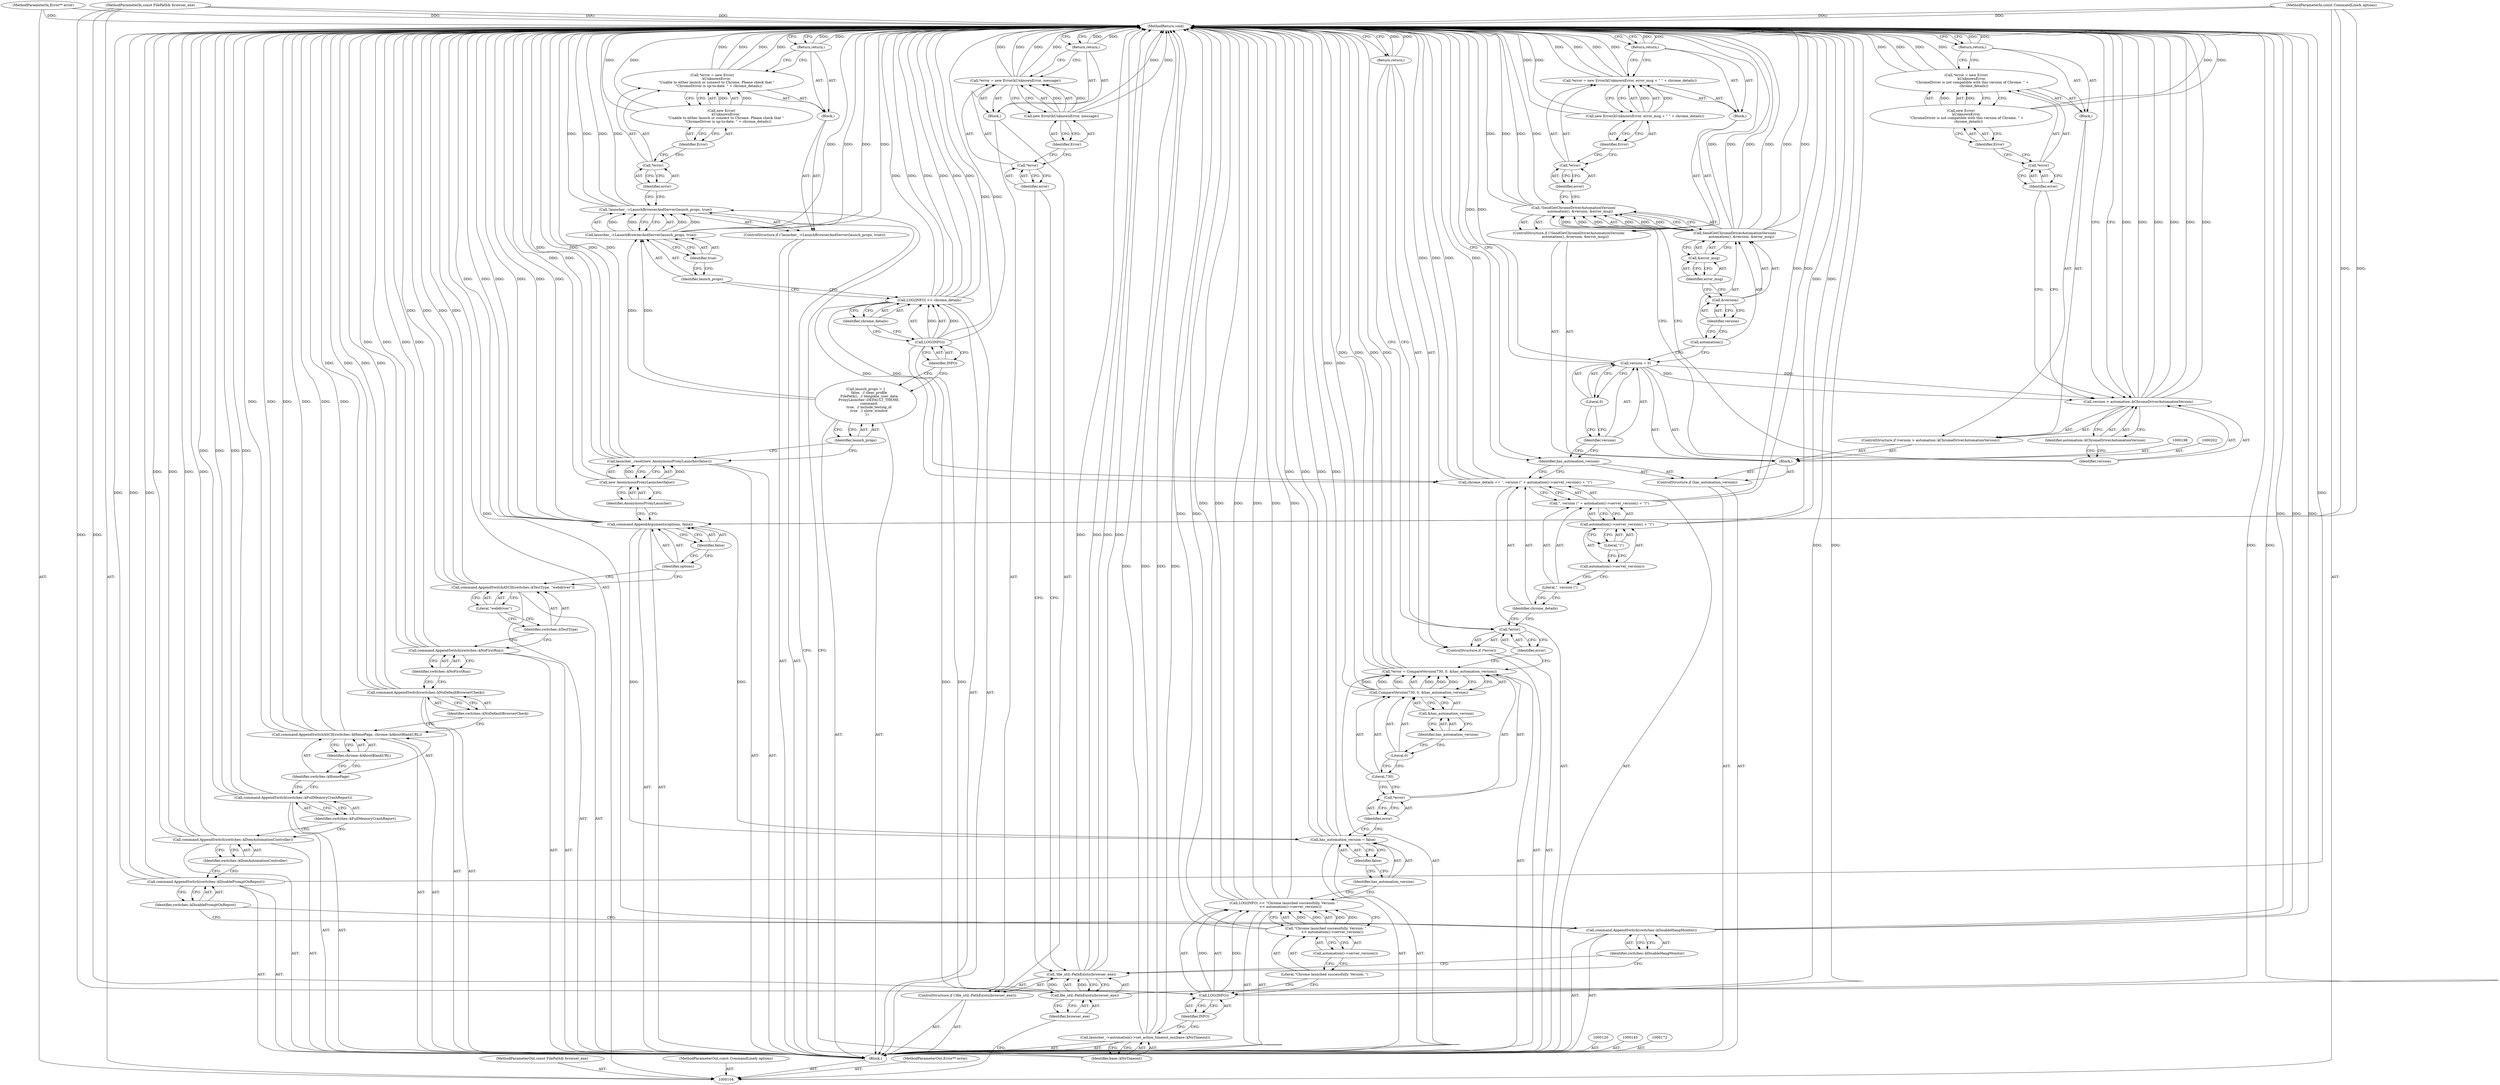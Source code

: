 digraph "0_Chrome_4ab22cfc619ee8ff17a8c50e289ec3b30731ceba_0" {
"1000229" [label="(MethodReturn,void)"];
"1000105" [label="(MethodParameterIn,const FilePath& browser_exe)"];
"1000336" [label="(MethodParameterOut,const FilePath& browser_exe)"];
"1000121" [label="(Call,command.AppendSwitch(switches::kDisableHangMonitor))"];
"1000122" [label="(Identifier,switches::kDisableHangMonitor)"];
"1000123" [label="(Call,command.AppendSwitch(switches::kDisablePromptOnRepost))"];
"1000124" [label="(Identifier,switches::kDisablePromptOnRepost)"];
"1000125" [label="(Call,command.AppendSwitch(switches::kDomAutomationController))"];
"1000126" [label="(Identifier,switches::kDomAutomationController)"];
"1000127" [label="(Call,command.AppendSwitch(switches::kFullMemoryCrashReport))"];
"1000128" [label="(Identifier,switches::kFullMemoryCrashReport)"];
"1000129" [label="(Call,command.AppendSwitchASCII(switches::kHomePage, chrome::kAboutBlankURL))"];
"1000130" [label="(Identifier,switches::kHomePage)"];
"1000131" [label="(Identifier,chrome::kAboutBlankURL)"];
"1000132" [label="(Call,command.AppendSwitch(switches::kNoDefaultBrowserCheck))"];
"1000133" [label="(Identifier,switches::kNoDefaultBrowserCheck)"];
"1000134" [label="(Call,command.AppendSwitch(switches::kNoFirstRun))"];
"1000135" [label="(Identifier,switches::kNoFirstRun)"];
"1000106" [label="(MethodParameterIn,const CommandLine& options)"];
"1000337" [label="(MethodParameterOut,const CommandLine& options)"];
"1000136" [label="(Call,command.AppendSwitchASCII(switches::kTestType, \"webdriver\"))"];
"1000137" [label="(Identifier,switches::kTestType)"];
"1000138" [label="(Literal,\"webdriver\")"];
"1000139" [label="(Call,command.AppendArguments(options, false))"];
"1000140" [label="(Identifier,options)"];
"1000141" [label="(Identifier,false)"];
"1000143" [label="(Call,new AnonymousProxyLauncher(false))"];
"1000142" [label="(Call,launcher_.reset(new AnonymousProxyLauncher(false)))"];
"1000144" [label="(Identifier,AnonymousProxyLauncher)"];
"1000146" [label="(Call,launch_props = {\n      false,  // clear_profile\n      FilePath(),  // template_user_data\n      ProxyLauncher::DEFAULT_THEME,\n      command,\n      true,  // include_testing_id\n      true   // show_window\n  })"];
"1000147" [label="(Identifier,launch_props)"];
"1000107" [label="(MethodParameterIn,Error** error)"];
"1000338" [label="(MethodParameterOut,Error** error)"];
"1000108" [label="(Block,)"];
"1000151" [label="(Identifier,chrome_details)"];
"1000148" [label="(Call,LOG(INFO) << chrome_details)"];
"1000149" [label="(Call,LOG(INFO))"];
"1000150" [label="(Identifier,INFO)"];
"1000152" [label="(ControlStructure,if (!launcher_->LaunchBrowserAndServer(launch_props, true)))"];
"1000155" [label="(Identifier,launch_props)"];
"1000156" [label="(Identifier,true)"];
"1000157" [label="(Block,)"];
"1000153" [label="(Call,!launcher_->LaunchBrowserAndServer(launch_props, true))"];
"1000154" [label="(Call,launcher_->LaunchBrowserAndServer(launch_props, true))"];
"1000109" [label="(ControlStructure,if (!file_util::PathExists(browser_exe)))"];
"1000112" [label="(Identifier,browser_exe)"];
"1000113" [label="(Block,)"];
"1000110" [label="(Call,!file_util::PathExists(browser_exe))"];
"1000111" [label="(Call,file_util::PathExists(browser_exe))"];
"1000161" [label="(Call,new Error(\n        kUnknownError,\n        \"Unable to either launch or connect to Chrome. Please check that \"\n            \"ChromeDriver is up-to-date. \" + chrome_details))"];
"1000162" [label="(Identifier,Error)"];
"1000158" [label="(Call,*error = new Error(\n        kUnknownError,\n        \"Unable to either launch or connect to Chrome. Please check that \"\n            \"ChromeDriver is up-to-date. \" + chrome_details))"];
"1000159" [label="(Call,*error)"];
"1000160" [label="(Identifier,error)"];
"1000163" [label="(Return,return;)"];
"1000164" [label="(Call,launcher_->automation()->set_action_timeout_ms(base::kNoTimeout))"];
"1000165" [label="(Identifier,base::kNoTimeout)"];
"1000169" [label="(Call,\"Chrome launched successfully. Version: \"\n            << automation()->server_version())"];
"1000170" [label="(Literal,\"Chrome launched successfully. Version: \")"];
"1000166" [label="(Call,LOG(INFO) << \"Chrome launched successfully. Version: \"\n            << automation()->server_version())"];
"1000167" [label="(Call,LOG(INFO))"];
"1000168" [label="(Identifier,INFO)"];
"1000171" [label="(Call,automation()->server_version())"];
"1000175" [label="(Identifier,false)"];
"1000173" [label="(Call,has_automation_version = false)"];
"1000174" [label="(Identifier,has_automation_version)"];
"1000179" [label="(Call,CompareVersion(730, 0, &has_automation_version))"];
"1000180" [label="(Literal,730)"];
"1000176" [label="(Call,*error = CompareVersion(730, 0, &has_automation_version))"];
"1000177" [label="(Call,*error)"];
"1000181" [label="(Literal,0)"];
"1000182" [label="(Call,&has_automation_version)"];
"1000183" [label="(Identifier,has_automation_version)"];
"1000178" [label="(Identifier,error)"];
"1000184" [label="(ControlStructure,if (*error))"];
"1000185" [label="(Call,*error)"];
"1000186" [label="(Identifier,error)"];
"1000187" [label="(Return,return;)"];
"1000188" [label="(Call,chrome_details += \", version (\" + automation()->server_version() + \")\")"];
"1000189" [label="(Identifier,chrome_details)"];
"1000190" [label="(Call,\", version (\" + automation()->server_version() + \")\")"];
"1000191" [label="(Literal,\", version (\")"];
"1000192" [label="(Call,automation()->server_version() + \")\")"];
"1000193" [label="(Call,automation()->server_version())"];
"1000194" [label="(Literal,\")\")"];
"1000195" [label="(ControlStructure,if (has_automation_version))"];
"1000196" [label="(Identifier,has_automation_version)"];
"1000201" [label="(Literal,0)"];
"1000199" [label="(Call,version = 0)"];
"1000200" [label="(Identifier,version)"];
"1000197" [label="(Block,)"];
"1000203" [label="(ControlStructure,if (!SendGetChromeDriverAutomationVersion(\n            automation(), &version, &error_msg)))"];
"1000204" [label="(Call,!SendGetChromeDriverAutomationVersion(\n            automation(), &version, &error_msg))"];
"1000205" [label="(Call,SendGetChromeDriverAutomationVersion(\n            automation(), &version, &error_msg))"];
"1000206" [label="(Call,automation())"];
"1000207" [label="(Call,&version)"];
"1000208" [label="(Identifier,version)"];
"1000209" [label="(Call,&error_msg)"];
"1000210" [label="(Identifier,error_msg)"];
"1000211" [label="(Block,)"];
"1000215" [label="(Call,new Error(kUnknownError, error_msg + \" \" + chrome_details))"];
"1000216" [label="(Identifier,Error)"];
"1000212" [label="(Call,*error = new Error(kUnknownError, error_msg + \" \" + chrome_details))"];
"1000213" [label="(Call,*error)"];
"1000214" [label="(Identifier,error)"];
"1000217" [label="(Return,return;)"];
"1000221" [label="(Identifier,automation::kChromeDriverAutomationVersion)"];
"1000218" [label="(ControlStructure,if (version > automation::kChromeDriverAutomationVersion))"];
"1000222" [label="(Block,)"];
"1000219" [label="(Call,version > automation::kChromeDriverAutomationVersion)"];
"1000220" [label="(Identifier,version)"];
"1000226" [label="(Call,new Error(\n          kUnknownError,\n          \"ChromeDriver is not compatible with this version of Chrome. \" +\n              chrome_details))"];
"1000227" [label="(Identifier,Error)"];
"1000223" [label="(Call,*error = new Error(\n          kUnknownError,\n          \"ChromeDriver is not compatible with this version of Chrome. \" +\n              chrome_details))"];
"1000224" [label="(Call,*error)"];
"1000225" [label="(Identifier,error)"];
"1000228" [label="(Return,return;)"];
"1000117" [label="(Call,new Error(kUnknownError, message))"];
"1000118" [label="(Identifier,Error)"];
"1000114" [label="(Call,*error = new Error(kUnknownError, message))"];
"1000115" [label="(Call,*error)"];
"1000116" [label="(Identifier,error)"];
"1000119" [label="(Return,return;)"];
"1000229" -> "1000104"  [label="AST: "];
"1000229" -> "1000119"  [label="CFG: "];
"1000229" -> "1000163"  [label="CFG: "];
"1000229" -> "1000187"  [label="CFG: "];
"1000229" -> "1000217"  [label="CFG: "];
"1000229" -> "1000228"  [label="CFG: "];
"1000229" -> "1000219"  [label="CFG: "];
"1000229" -> "1000196"  [label="CFG: "];
"1000187" -> "1000229"  [label="DDG: "];
"1000142" -> "1000229"  [label="DDG: "];
"1000142" -> "1000229"  [label="DDG: "];
"1000176" -> "1000229"  [label="DDG: "];
"1000176" -> "1000229"  [label="DDG: "];
"1000117" -> "1000229"  [label="DDG: "];
"1000204" -> "1000229"  [label="DDG: "];
"1000204" -> "1000229"  [label="DDG: "];
"1000179" -> "1000229"  [label="DDG: "];
"1000158" -> "1000229"  [label="DDG: "];
"1000158" -> "1000229"  [label="DDG: "];
"1000114" -> "1000229"  [label="DDG: "];
"1000114" -> "1000229"  [label="DDG: "];
"1000167" -> "1000229"  [label="DDG: "];
"1000129" -> "1000229"  [label="DDG: "];
"1000129" -> "1000229"  [label="DDG: "];
"1000129" -> "1000229"  [label="DDG: "];
"1000164" -> "1000229"  [label="DDG: "];
"1000164" -> "1000229"  [label="DDG: "];
"1000125" -> "1000229"  [label="DDG: "];
"1000125" -> "1000229"  [label="DDG: "];
"1000219" -> "1000229"  [label="DDG: "];
"1000219" -> "1000229"  [label="DDG: "];
"1000219" -> "1000229"  [label="DDG: "];
"1000226" -> "1000229"  [label="DDG: "];
"1000205" -> "1000229"  [label="DDG: "];
"1000205" -> "1000229"  [label="DDG: "];
"1000205" -> "1000229"  [label="DDG: "];
"1000107" -> "1000229"  [label="DDG: "];
"1000148" -> "1000229"  [label="DDG: "];
"1000148" -> "1000229"  [label="DDG: "];
"1000148" -> "1000229"  [label="DDG: "];
"1000166" -> "1000229"  [label="DDG: "];
"1000166" -> "1000229"  [label="DDG: "];
"1000166" -> "1000229"  [label="DDG: "];
"1000188" -> "1000229"  [label="DDG: "];
"1000188" -> "1000229"  [label="DDG: "];
"1000199" -> "1000229"  [label="DDG: "];
"1000215" -> "1000229"  [label="DDG: "];
"1000105" -> "1000229"  [label="DDG: "];
"1000223" -> "1000229"  [label="DDG: "];
"1000223" -> "1000229"  [label="DDG: "];
"1000123" -> "1000229"  [label="DDG: "];
"1000123" -> "1000229"  [label="DDG: "];
"1000132" -> "1000229"  [label="DDG: "];
"1000132" -> "1000229"  [label="DDG: "];
"1000139" -> "1000229"  [label="DDG: "];
"1000139" -> "1000229"  [label="DDG: "];
"1000139" -> "1000229"  [label="DDG: "];
"1000154" -> "1000229"  [label="DDG: "];
"1000154" -> "1000229"  [label="DDG: "];
"1000143" -> "1000229"  [label="DDG: "];
"1000134" -> "1000229"  [label="DDG: "];
"1000134" -> "1000229"  [label="DDG: "];
"1000121" -> "1000229"  [label="DDG: "];
"1000121" -> "1000229"  [label="DDG: "];
"1000127" -> "1000229"  [label="DDG: "];
"1000127" -> "1000229"  [label="DDG: "];
"1000153" -> "1000229"  [label="DDG: "];
"1000153" -> "1000229"  [label="DDG: "];
"1000111" -> "1000229"  [label="DDG: "];
"1000212" -> "1000229"  [label="DDG: "];
"1000212" -> "1000229"  [label="DDG: "];
"1000192" -> "1000229"  [label="DDG: "];
"1000110" -> "1000229"  [label="DDG: "];
"1000110" -> "1000229"  [label="DDG: "];
"1000136" -> "1000229"  [label="DDG: "];
"1000136" -> "1000229"  [label="DDG: "];
"1000169" -> "1000229"  [label="DDG: "];
"1000149" -> "1000229"  [label="DDG: "];
"1000161" -> "1000229"  [label="DDG: "];
"1000190" -> "1000229"  [label="DDG: "];
"1000173" -> "1000229"  [label="DDG: "];
"1000173" -> "1000229"  [label="DDG: "];
"1000106" -> "1000229"  [label="DDG: "];
"1000228" -> "1000229"  [label="DDG: "];
"1000119" -> "1000229"  [label="DDG: "];
"1000217" -> "1000229"  [label="DDG: "];
"1000163" -> "1000229"  [label="DDG: "];
"1000105" -> "1000104"  [label="AST: "];
"1000105" -> "1000229"  [label="DDG: "];
"1000105" -> "1000111"  [label="DDG: "];
"1000336" -> "1000104"  [label="AST: "];
"1000121" -> "1000108"  [label="AST: "];
"1000121" -> "1000122"  [label="CFG: "];
"1000122" -> "1000121"  [label="AST: "];
"1000124" -> "1000121"  [label="CFG: "];
"1000121" -> "1000229"  [label="DDG: "];
"1000121" -> "1000229"  [label="DDG: "];
"1000122" -> "1000121"  [label="AST: "];
"1000122" -> "1000110"  [label="CFG: "];
"1000121" -> "1000122"  [label="CFG: "];
"1000123" -> "1000108"  [label="AST: "];
"1000123" -> "1000124"  [label="CFG: "];
"1000124" -> "1000123"  [label="AST: "];
"1000126" -> "1000123"  [label="CFG: "];
"1000123" -> "1000229"  [label="DDG: "];
"1000123" -> "1000229"  [label="DDG: "];
"1000124" -> "1000123"  [label="AST: "];
"1000124" -> "1000121"  [label="CFG: "];
"1000123" -> "1000124"  [label="CFG: "];
"1000125" -> "1000108"  [label="AST: "];
"1000125" -> "1000126"  [label="CFG: "];
"1000126" -> "1000125"  [label="AST: "];
"1000128" -> "1000125"  [label="CFG: "];
"1000125" -> "1000229"  [label="DDG: "];
"1000125" -> "1000229"  [label="DDG: "];
"1000126" -> "1000125"  [label="AST: "];
"1000126" -> "1000123"  [label="CFG: "];
"1000125" -> "1000126"  [label="CFG: "];
"1000127" -> "1000108"  [label="AST: "];
"1000127" -> "1000128"  [label="CFG: "];
"1000128" -> "1000127"  [label="AST: "];
"1000130" -> "1000127"  [label="CFG: "];
"1000127" -> "1000229"  [label="DDG: "];
"1000127" -> "1000229"  [label="DDG: "];
"1000128" -> "1000127"  [label="AST: "];
"1000128" -> "1000125"  [label="CFG: "];
"1000127" -> "1000128"  [label="CFG: "];
"1000129" -> "1000108"  [label="AST: "];
"1000129" -> "1000131"  [label="CFG: "];
"1000130" -> "1000129"  [label="AST: "];
"1000131" -> "1000129"  [label="AST: "];
"1000133" -> "1000129"  [label="CFG: "];
"1000129" -> "1000229"  [label="DDG: "];
"1000129" -> "1000229"  [label="DDG: "];
"1000129" -> "1000229"  [label="DDG: "];
"1000130" -> "1000129"  [label="AST: "];
"1000130" -> "1000127"  [label="CFG: "];
"1000131" -> "1000130"  [label="CFG: "];
"1000131" -> "1000129"  [label="AST: "];
"1000131" -> "1000130"  [label="CFG: "];
"1000129" -> "1000131"  [label="CFG: "];
"1000132" -> "1000108"  [label="AST: "];
"1000132" -> "1000133"  [label="CFG: "];
"1000133" -> "1000132"  [label="AST: "];
"1000135" -> "1000132"  [label="CFG: "];
"1000132" -> "1000229"  [label="DDG: "];
"1000132" -> "1000229"  [label="DDG: "];
"1000133" -> "1000132"  [label="AST: "];
"1000133" -> "1000129"  [label="CFG: "];
"1000132" -> "1000133"  [label="CFG: "];
"1000134" -> "1000108"  [label="AST: "];
"1000134" -> "1000135"  [label="CFG: "];
"1000135" -> "1000134"  [label="AST: "];
"1000137" -> "1000134"  [label="CFG: "];
"1000134" -> "1000229"  [label="DDG: "];
"1000134" -> "1000229"  [label="DDG: "];
"1000135" -> "1000134"  [label="AST: "];
"1000135" -> "1000132"  [label="CFG: "];
"1000134" -> "1000135"  [label="CFG: "];
"1000106" -> "1000104"  [label="AST: "];
"1000106" -> "1000229"  [label="DDG: "];
"1000106" -> "1000139"  [label="DDG: "];
"1000337" -> "1000104"  [label="AST: "];
"1000136" -> "1000108"  [label="AST: "];
"1000136" -> "1000138"  [label="CFG: "];
"1000137" -> "1000136"  [label="AST: "];
"1000138" -> "1000136"  [label="AST: "];
"1000140" -> "1000136"  [label="CFG: "];
"1000136" -> "1000229"  [label="DDG: "];
"1000136" -> "1000229"  [label="DDG: "];
"1000137" -> "1000136"  [label="AST: "];
"1000137" -> "1000134"  [label="CFG: "];
"1000138" -> "1000137"  [label="CFG: "];
"1000138" -> "1000136"  [label="AST: "];
"1000138" -> "1000137"  [label="CFG: "];
"1000136" -> "1000138"  [label="CFG: "];
"1000139" -> "1000108"  [label="AST: "];
"1000139" -> "1000141"  [label="CFG: "];
"1000140" -> "1000139"  [label="AST: "];
"1000141" -> "1000139"  [label="AST: "];
"1000144" -> "1000139"  [label="CFG: "];
"1000139" -> "1000229"  [label="DDG: "];
"1000139" -> "1000229"  [label="DDG: "];
"1000139" -> "1000229"  [label="DDG: "];
"1000106" -> "1000139"  [label="DDG: "];
"1000139" -> "1000173"  [label="DDG: "];
"1000140" -> "1000139"  [label="AST: "];
"1000140" -> "1000136"  [label="CFG: "];
"1000141" -> "1000140"  [label="CFG: "];
"1000141" -> "1000139"  [label="AST: "];
"1000141" -> "1000140"  [label="CFG: "];
"1000139" -> "1000141"  [label="CFG: "];
"1000143" -> "1000142"  [label="AST: "];
"1000143" -> "1000144"  [label="CFG: "];
"1000144" -> "1000143"  [label="AST: "];
"1000142" -> "1000143"  [label="CFG: "];
"1000143" -> "1000229"  [label="DDG: "];
"1000143" -> "1000142"  [label="DDG: "];
"1000142" -> "1000108"  [label="AST: "];
"1000142" -> "1000143"  [label="CFG: "];
"1000143" -> "1000142"  [label="AST: "];
"1000147" -> "1000142"  [label="CFG: "];
"1000142" -> "1000229"  [label="DDG: "];
"1000142" -> "1000229"  [label="DDG: "];
"1000143" -> "1000142"  [label="DDG: "];
"1000144" -> "1000143"  [label="AST: "];
"1000144" -> "1000139"  [label="CFG: "];
"1000143" -> "1000144"  [label="CFG: "];
"1000146" -> "1000108"  [label="AST: "];
"1000146" -> "1000147"  [label="CFG: "];
"1000147" -> "1000146"  [label="AST: "];
"1000150" -> "1000146"  [label="CFG: "];
"1000146" -> "1000154"  [label="DDG: "];
"1000147" -> "1000146"  [label="AST: "];
"1000147" -> "1000142"  [label="CFG: "];
"1000146" -> "1000147"  [label="CFG: "];
"1000107" -> "1000104"  [label="AST: "];
"1000107" -> "1000229"  [label="DDG: "];
"1000338" -> "1000104"  [label="AST: "];
"1000108" -> "1000104"  [label="AST: "];
"1000109" -> "1000108"  [label="AST: "];
"1000120" -> "1000108"  [label="AST: "];
"1000121" -> "1000108"  [label="AST: "];
"1000123" -> "1000108"  [label="AST: "];
"1000125" -> "1000108"  [label="AST: "];
"1000127" -> "1000108"  [label="AST: "];
"1000129" -> "1000108"  [label="AST: "];
"1000132" -> "1000108"  [label="AST: "];
"1000134" -> "1000108"  [label="AST: "];
"1000136" -> "1000108"  [label="AST: "];
"1000139" -> "1000108"  [label="AST: "];
"1000142" -> "1000108"  [label="AST: "];
"1000145" -> "1000108"  [label="AST: "];
"1000146" -> "1000108"  [label="AST: "];
"1000148" -> "1000108"  [label="AST: "];
"1000152" -> "1000108"  [label="AST: "];
"1000164" -> "1000108"  [label="AST: "];
"1000166" -> "1000108"  [label="AST: "];
"1000172" -> "1000108"  [label="AST: "];
"1000173" -> "1000108"  [label="AST: "];
"1000176" -> "1000108"  [label="AST: "];
"1000184" -> "1000108"  [label="AST: "];
"1000188" -> "1000108"  [label="AST: "];
"1000195" -> "1000108"  [label="AST: "];
"1000151" -> "1000148"  [label="AST: "];
"1000151" -> "1000149"  [label="CFG: "];
"1000148" -> "1000151"  [label="CFG: "];
"1000148" -> "1000108"  [label="AST: "];
"1000148" -> "1000151"  [label="CFG: "];
"1000149" -> "1000148"  [label="AST: "];
"1000151" -> "1000148"  [label="AST: "];
"1000155" -> "1000148"  [label="CFG: "];
"1000148" -> "1000229"  [label="DDG: "];
"1000148" -> "1000229"  [label="DDG: "];
"1000148" -> "1000229"  [label="DDG: "];
"1000149" -> "1000148"  [label="DDG: "];
"1000148" -> "1000188"  [label="DDG: "];
"1000149" -> "1000148"  [label="AST: "];
"1000149" -> "1000150"  [label="CFG: "];
"1000150" -> "1000149"  [label="AST: "];
"1000151" -> "1000149"  [label="CFG: "];
"1000149" -> "1000229"  [label="DDG: "];
"1000149" -> "1000148"  [label="DDG: "];
"1000149" -> "1000167"  [label="DDG: "];
"1000150" -> "1000149"  [label="AST: "];
"1000150" -> "1000146"  [label="CFG: "];
"1000149" -> "1000150"  [label="CFG: "];
"1000152" -> "1000108"  [label="AST: "];
"1000153" -> "1000152"  [label="AST: "];
"1000157" -> "1000152"  [label="AST: "];
"1000155" -> "1000154"  [label="AST: "];
"1000155" -> "1000148"  [label="CFG: "];
"1000156" -> "1000155"  [label="CFG: "];
"1000156" -> "1000154"  [label="AST: "];
"1000156" -> "1000155"  [label="CFG: "];
"1000154" -> "1000156"  [label="CFG: "];
"1000157" -> "1000152"  [label="AST: "];
"1000158" -> "1000157"  [label="AST: "];
"1000163" -> "1000157"  [label="AST: "];
"1000153" -> "1000152"  [label="AST: "];
"1000153" -> "1000154"  [label="CFG: "];
"1000154" -> "1000153"  [label="AST: "];
"1000160" -> "1000153"  [label="CFG: "];
"1000165" -> "1000153"  [label="CFG: "];
"1000153" -> "1000229"  [label="DDG: "];
"1000153" -> "1000229"  [label="DDG: "];
"1000154" -> "1000153"  [label="DDG: "];
"1000154" -> "1000153"  [label="DDG: "];
"1000154" -> "1000153"  [label="AST: "];
"1000154" -> "1000156"  [label="CFG: "];
"1000155" -> "1000154"  [label="AST: "];
"1000156" -> "1000154"  [label="AST: "];
"1000153" -> "1000154"  [label="CFG: "];
"1000154" -> "1000229"  [label="DDG: "];
"1000154" -> "1000229"  [label="DDG: "];
"1000154" -> "1000153"  [label="DDG: "];
"1000154" -> "1000153"  [label="DDG: "];
"1000146" -> "1000154"  [label="DDG: "];
"1000109" -> "1000108"  [label="AST: "];
"1000110" -> "1000109"  [label="AST: "];
"1000113" -> "1000109"  [label="AST: "];
"1000112" -> "1000111"  [label="AST: "];
"1000112" -> "1000104"  [label="CFG: "];
"1000111" -> "1000112"  [label="CFG: "];
"1000113" -> "1000109"  [label="AST: "];
"1000114" -> "1000113"  [label="AST: "];
"1000119" -> "1000113"  [label="AST: "];
"1000110" -> "1000109"  [label="AST: "];
"1000110" -> "1000111"  [label="CFG: "];
"1000111" -> "1000110"  [label="AST: "];
"1000116" -> "1000110"  [label="CFG: "];
"1000122" -> "1000110"  [label="CFG: "];
"1000110" -> "1000229"  [label="DDG: "];
"1000110" -> "1000229"  [label="DDG: "];
"1000111" -> "1000110"  [label="DDG: "];
"1000111" -> "1000110"  [label="AST: "];
"1000111" -> "1000112"  [label="CFG: "];
"1000112" -> "1000111"  [label="AST: "];
"1000110" -> "1000111"  [label="CFG: "];
"1000111" -> "1000229"  [label="DDG: "];
"1000111" -> "1000110"  [label="DDG: "];
"1000105" -> "1000111"  [label="DDG: "];
"1000161" -> "1000158"  [label="AST: "];
"1000161" -> "1000162"  [label="CFG: "];
"1000162" -> "1000161"  [label="AST: "];
"1000158" -> "1000161"  [label="CFG: "];
"1000161" -> "1000229"  [label="DDG: "];
"1000161" -> "1000158"  [label="DDG: "];
"1000162" -> "1000161"  [label="AST: "];
"1000162" -> "1000159"  [label="CFG: "];
"1000161" -> "1000162"  [label="CFG: "];
"1000158" -> "1000157"  [label="AST: "];
"1000158" -> "1000161"  [label="CFG: "];
"1000159" -> "1000158"  [label="AST: "];
"1000161" -> "1000158"  [label="AST: "];
"1000163" -> "1000158"  [label="CFG: "];
"1000158" -> "1000229"  [label="DDG: "];
"1000158" -> "1000229"  [label="DDG: "];
"1000161" -> "1000158"  [label="DDG: "];
"1000159" -> "1000158"  [label="AST: "];
"1000159" -> "1000160"  [label="CFG: "];
"1000160" -> "1000159"  [label="AST: "];
"1000162" -> "1000159"  [label="CFG: "];
"1000160" -> "1000159"  [label="AST: "];
"1000160" -> "1000153"  [label="CFG: "];
"1000159" -> "1000160"  [label="CFG: "];
"1000163" -> "1000157"  [label="AST: "];
"1000163" -> "1000158"  [label="CFG: "];
"1000229" -> "1000163"  [label="CFG: "];
"1000163" -> "1000229"  [label="DDG: "];
"1000164" -> "1000108"  [label="AST: "];
"1000164" -> "1000165"  [label="CFG: "];
"1000165" -> "1000164"  [label="AST: "];
"1000168" -> "1000164"  [label="CFG: "];
"1000164" -> "1000229"  [label="DDG: "];
"1000164" -> "1000229"  [label="DDG: "];
"1000165" -> "1000164"  [label="AST: "];
"1000165" -> "1000153"  [label="CFG: "];
"1000164" -> "1000165"  [label="CFG: "];
"1000169" -> "1000166"  [label="AST: "];
"1000169" -> "1000171"  [label="CFG: "];
"1000170" -> "1000169"  [label="AST: "];
"1000171" -> "1000169"  [label="AST: "];
"1000166" -> "1000169"  [label="CFG: "];
"1000169" -> "1000229"  [label="DDG: "];
"1000169" -> "1000166"  [label="DDG: "];
"1000169" -> "1000166"  [label="DDG: "];
"1000170" -> "1000169"  [label="AST: "];
"1000170" -> "1000167"  [label="CFG: "];
"1000171" -> "1000170"  [label="CFG: "];
"1000166" -> "1000108"  [label="AST: "];
"1000166" -> "1000169"  [label="CFG: "];
"1000167" -> "1000166"  [label="AST: "];
"1000169" -> "1000166"  [label="AST: "];
"1000174" -> "1000166"  [label="CFG: "];
"1000166" -> "1000229"  [label="DDG: "];
"1000166" -> "1000229"  [label="DDG: "];
"1000166" -> "1000229"  [label="DDG: "];
"1000167" -> "1000166"  [label="DDG: "];
"1000169" -> "1000166"  [label="DDG: "];
"1000169" -> "1000166"  [label="DDG: "];
"1000167" -> "1000166"  [label="AST: "];
"1000167" -> "1000168"  [label="CFG: "];
"1000168" -> "1000167"  [label="AST: "];
"1000170" -> "1000167"  [label="CFG: "];
"1000167" -> "1000229"  [label="DDG: "];
"1000167" -> "1000166"  [label="DDG: "];
"1000149" -> "1000167"  [label="DDG: "];
"1000168" -> "1000167"  [label="AST: "];
"1000168" -> "1000164"  [label="CFG: "];
"1000167" -> "1000168"  [label="CFG: "];
"1000171" -> "1000169"  [label="AST: "];
"1000171" -> "1000170"  [label="CFG: "];
"1000169" -> "1000171"  [label="CFG: "];
"1000175" -> "1000173"  [label="AST: "];
"1000175" -> "1000174"  [label="CFG: "];
"1000173" -> "1000175"  [label="CFG: "];
"1000173" -> "1000108"  [label="AST: "];
"1000173" -> "1000175"  [label="CFG: "];
"1000174" -> "1000173"  [label="AST: "];
"1000175" -> "1000173"  [label="AST: "];
"1000178" -> "1000173"  [label="CFG: "];
"1000173" -> "1000229"  [label="DDG: "];
"1000173" -> "1000229"  [label="DDG: "];
"1000139" -> "1000173"  [label="DDG: "];
"1000174" -> "1000173"  [label="AST: "];
"1000174" -> "1000166"  [label="CFG: "];
"1000175" -> "1000174"  [label="CFG: "];
"1000179" -> "1000176"  [label="AST: "];
"1000179" -> "1000182"  [label="CFG: "];
"1000180" -> "1000179"  [label="AST: "];
"1000181" -> "1000179"  [label="AST: "];
"1000182" -> "1000179"  [label="AST: "];
"1000176" -> "1000179"  [label="CFG: "];
"1000179" -> "1000229"  [label="DDG: "];
"1000179" -> "1000176"  [label="DDG: "];
"1000179" -> "1000176"  [label="DDG: "];
"1000179" -> "1000176"  [label="DDG: "];
"1000180" -> "1000179"  [label="AST: "];
"1000180" -> "1000177"  [label="CFG: "];
"1000181" -> "1000180"  [label="CFG: "];
"1000176" -> "1000108"  [label="AST: "];
"1000176" -> "1000179"  [label="CFG: "];
"1000177" -> "1000176"  [label="AST: "];
"1000179" -> "1000176"  [label="AST: "];
"1000186" -> "1000176"  [label="CFG: "];
"1000176" -> "1000229"  [label="DDG: "];
"1000176" -> "1000229"  [label="DDG: "];
"1000179" -> "1000176"  [label="DDG: "];
"1000179" -> "1000176"  [label="DDG: "];
"1000179" -> "1000176"  [label="DDG: "];
"1000177" -> "1000176"  [label="AST: "];
"1000177" -> "1000178"  [label="CFG: "];
"1000178" -> "1000177"  [label="AST: "];
"1000180" -> "1000177"  [label="CFG: "];
"1000181" -> "1000179"  [label="AST: "];
"1000181" -> "1000180"  [label="CFG: "];
"1000183" -> "1000181"  [label="CFG: "];
"1000182" -> "1000179"  [label="AST: "];
"1000182" -> "1000183"  [label="CFG: "];
"1000183" -> "1000182"  [label="AST: "];
"1000179" -> "1000182"  [label="CFG: "];
"1000183" -> "1000182"  [label="AST: "];
"1000183" -> "1000181"  [label="CFG: "];
"1000182" -> "1000183"  [label="CFG: "];
"1000178" -> "1000177"  [label="AST: "];
"1000178" -> "1000173"  [label="CFG: "];
"1000177" -> "1000178"  [label="CFG: "];
"1000184" -> "1000108"  [label="AST: "];
"1000185" -> "1000184"  [label="AST: "];
"1000187" -> "1000184"  [label="AST: "];
"1000185" -> "1000184"  [label="AST: "];
"1000185" -> "1000186"  [label="CFG: "];
"1000186" -> "1000185"  [label="AST: "];
"1000187" -> "1000185"  [label="CFG: "];
"1000189" -> "1000185"  [label="CFG: "];
"1000186" -> "1000185"  [label="AST: "];
"1000186" -> "1000176"  [label="CFG: "];
"1000185" -> "1000186"  [label="CFG: "];
"1000187" -> "1000184"  [label="AST: "];
"1000187" -> "1000185"  [label="CFG: "];
"1000229" -> "1000187"  [label="CFG: "];
"1000187" -> "1000229"  [label="DDG: "];
"1000188" -> "1000108"  [label="AST: "];
"1000188" -> "1000190"  [label="CFG: "];
"1000189" -> "1000188"  [label="AST: "];
"1000190" -> "1000188"  [label="AST: "];
"1000196" -> "1000188"  [label="CFG: "];
"1000188" -> "1000229"  [label="DDG: "];
"1000188" -> "1000229"  [label="DDG: "];
"1000148" -> "1000188"  [label="DDG: "];
"1000189" -> "1000188"  [label="AST: "];
"1000189" -> "1000185"  [label="CFG: "];
"1000191" -> "1000189"  [label="CFG: "];
"1000190" -> "1000188"  [label="AST: "];
"1000190" -> "1000192"  [label="CFG: "];
"1000191" -> "1000190"  [label="AST: "];
"1000192" -> "1000190"  [label="AST: "];
"1000188" -> "1000190"  [label="CFG: "];
"1000190" -> "1000229"  [label="DDG: "];
"1000191" -> "1000190"  [label="AST: "];
"1000191" -> "1000189"  [label="CFG: "];
"1000193" -> "1000191"  [label="CFG: "];
"1000192" -> "1000190"  [label="AST: "];
"1000192" -> "1000194"  [label="CFG: "];
"1000193" -> "1000192"  [label="AST: "];
"1000194" -> "1000192"  [label="AST: "];
"1000190" -> "1000192"  [label="CFG: "];
"1000192" -> "1000229"  [label="DDG: "];
"1000193" -> "1000192"  [label="AST: "];
"1000193" -> "1000191"  [label="CFG: "];
"1000194" -> "1000193"  [label="CFG: "];
"1000194" -> "1000192"  [label="AST: "];
"1000194" -> "1000193"  [label="CFG: "];
"1000192" -> "1000194"  [label="CFG: "];
"1000195" -> "1000108"  [label="AST: "];
"1000196" -> "1000195"  [label="AST: "];
"1000197" -> "1000195"  [label="AST: "];
"1000196" -> "1000195"  [label="AST: "];
"1000196" -> "1000188"  [label="CFG: "];
"1000200" -> "1000196"  [label="CFG: "];
"1000229" -> "1000196"  [label="CFG: "];
"1000201" -> "1000199"  [label="AST: "];
"1000201" -> "1000200"  [label="CFG: "];
"1000199" -> "1000201"  [label="CFG: "];
"1000199" -> "1000197"  [label="AST: "];
"1000199" -> "1000201"  [label="CFG: "];
"1000200" -> "1000199"  [label="AST: "];
"1000201" -> "1000199"  [label="AST: "];
"1000206" -> "1000199"  [label="CFG: "];
"1000199" -> "1000229"  [label="DDG: "];
"1000199" -> "1000219"  [label="DDG: "];
"1000200" -> "1000199"  [label="AST: "];
"1000200" -> "1000196"  [label="CFG: "];
"1000201" -> "1000200"  [label="CFG: "];
"1000197" -> "1000195"  [label="AST: "];
"1000198" -> "1000197"  [label="AST: "];
"1000199" -> "1000197"  [label="AST: "];
"1000202" -> "1000197"  [label="AST: "];
"1000203" -> "1000197"  [label="AST: "];
"1000218" -> "1000197"  [label="AST: "];
"1000203" -> "1000197"  [label="AST: "];
"1000204" -> "1000203"  [label="AST: "];
"1000211" -> "1000203"  [label="AST: "];
"1000204" -> "1000203"  [label="AST: "];
"1000204" -> "1000205"  [label="CFG: "];
"1000205" -> "1000204"  [label="AST: "];
"1000214" -> "1000204"  [label="CFG: "];
"1000220" -> "1000204"  [label="CFG: "];
"1000204" -> "1000229"  [label="DDG: "];
"1000204" -> "1000229"  [label="DDG: "];
"1000205" -> "1000204"  [label="DDG: "];
"1000205" -> "1000204"  [label="DDG: "];
"1000205" -> "1000204"  [label="DDG: "];
"1000205" -> "1000204"  [label="AST: "];
"1000205" -> "1000209"  [label="CFG: "];
"1000206" -> "1000205"  [label="AST: "];
"1000207" -> "1000205"  [label="AST: "];
"1000209" -> "1000205"  [label="AST: "];
"1000204" -> "1000205"  [label="CFG: "];
"1000205" -> "1000229"  [label="DDG: "];
"1000205" -> "1000229"  [label="DDG: "];
"1000205" -> "1000229"  [label="DDG: "];
"1000205" -> "1000204"  [label="DDG: "];
"1000205" -> "1000204"  [label="DDG: "];
"1000205" -> "1000204"  [label="DDG: "];
"1000206" -> "1000205"  [label="AST: "];
"1000206" -> "1000199"  [label="CFG: "];
"1000208" -> "1000206"  [label="CFG: "];
"1000207" -> "1000205"  [label="AST: "];
"1000207" -> "1000208"  [label="CFG: "];
"1000208" -> "1000207"  [label="AST: "];
"1000210" -> "1000207"  [label="CFG: "];
"1000208" -> "1000207"  [label="AST: "];
"1000208" -> "1000206"  [label="CFG: "];
"1000207" -> "1000208"  [label="CFG: "];
"1000209" -> "1000205"  [label="AST: "];
"1000209" -> "1000210"  [label="CFG: "];
"1000210" -> "1000209"  [label="AST: "];
"1000205" -> "1000209"  [label="CFG: "];
"1000210" -> "1000209"  [label="AST: "];
"1000210" -> "1000207"  [label="CFG: "];
"1000209" -> "1000210"  [label="CFG: "];
"1000211" -> "1000203"  [label="AST: "];
"1000212" -> "1000211"  [label="AST: "];
"1000217" -> "1000211"  [label="AST: "];
"1000215" -> "1000212"  [label="AST: "];
"1000215" -> "1000216"  [label="CFG: "];
"1000216" -> "1000215"  [label="AST: "];
"1000212" -> "1000215"  [label="CFG: "];
"1000215" -> "1000229"  [label="DDG: "];
"1000215" -> "1000212"  [label="DDG: "];
"1000216" -> "1000215"  [label="AST: "];
"1000216" -> "1000213"  [label="CFG: "];
"1000215" -> "1000216"  [label="CFG: "];
"1000212" -> "1000211"  [label="AST: "];
"1000212" -> "1000215"  [label="CFG: "];
"1000213" -> "1000212"  [label="AST: "];
"1000215" -> "1000212"  [label="AST: "];
"1000217" -> "1000212"  [label="CFG: "];
"1000212" -> "1000229"  [label="DDG: "];
"1000212" -> "1000229"  [label="DDG: "];
"1000215" -> "1000212"  [label="DDG: "];
"1000213" -> "1000212"  [label="AST: "];
"1000213" -> "1000214"  [label="CFG: "];
"1000214" -> "1000213"  [label="AST: "];
"1000216" -> "1000213"  [label="CFG: "];
"1000214" -> "1000213"  [label="AST: "];
"1000214" -> "1000204"  [label="CFG: "];
"1000213" -> "1000214"  [label="CFG: "];
"1000217" -> "1000211"  [label="AST: "];
"1000217" -> "1000212"  [label="CFG: "];
"1000229" -> "1000217"  [label="CFG: "];
"1000217" -> "1000229"  [label="DDG: "];
"1000221" -> "1000219"  [label="AST: "];
"1000221" -> "1000220"  [label="CFG: "];
"1000219" -> "1000221"  [label="CFG: "];
"1000218" -> "1000197"  [label="AST: "];
"1000219" -> "1000218"  [label="AST: "];
"1000222" -> "1000218"  [label="AST: "];
"1000222" -> "1000218"  [label="AST: "];
"1000223" -> "1000222"  [label="AST: "];
"1000228" -> "1000222"  [label="AST: "];
"1000219" -> "1000218"  [label="AST: "];
"1000219" -> "1000221"  [label="CFG: "];
"1000220" -> "1000219"  [label="AST: "];
"1000221" -> "1000219"  [label="AST: "];
"1000225" -> "1000219"  [label="CFG: "];
"1000229" -> "1000219"  [label="CFG: "];
"1000219" -> "1000229"  [label="DDG: "];
"1000219" -> "1000229"  [label="DDG: "];
"1000219" -> "1000229"  [label="DDG: "];
"1000199" -> "1000219"  [label="DDG: "];
"1000220" -> "1000219"  [label="AST: "];
"1000220" -> "1000204"  [label="CFG: "];
"1000221" -> "1000220"  [label="CFG: "];
"1000226" -> "1000223"  [label="AST: "];
"1000226" -> "1000227"  [label="CFG: "];
"1000227" -> "1000226"  [label="AST: "];
"1000223" -> "1000226"  [label="CFG: "];
"1000226" -> "1000229"  [label="DDG: "];
"1000226" -> "1000223"  [label="DDG: "];
"1000227" -> "1000226"  [label="AST: "];
"1000227" -> "1000224"  [label="CFG: "];
"1000226" -> "1000227"  [label="CFG: "];
"1000223" -> "1000222"  [label="AST: "];
"1000223" -> "1000226"  [label="CFG: "];
"1000224" -> "1000223"  [label="AST: "];
"1000226" -> "1000223"  [label="AST: "];
"1000228" -> "1000223"  [label="CFG: "];
"1000223" -> "1000229"  [label="DDG: "];
"1000223" -> "1000229"  [label="DDG: "];
"1000226" -> "1000223"  [label="DDG: "];
"1000224" -> "1000223"  [label="AST: "];
"1000224" -> "1000225"  [label="CFG: "];
"1000225" -> "1000224"  [label="AST: "];
"1000227" -> "1000224"  [label="CFG: "];
"1000225" -> "1000224"  [label="AST: "];
"1000225" -> "1000219"  [label="CFG: "];
"1000224" -> "1000225"  [label="CFG: "];
"1000228" -> "1000222"  [label="AST: "];
"1000228" -> "1000223"  [label="CFG: "];
"1000229" -> "1000228"  [label="CFG: "];
"1000228" -> "1000229"  [label="DDG: "];
"1000117" -> "1000114"  [label="AST: "];
"1000117" -> "1000118"  [label="CFG: "];
"1000118" -> "1000117"  [label="AST: "];
"1000114" -> "1000117"  [label="CFG: "];
"1000117" -> "1000229"  [label="DDG: "];
"1000117" -> "1000114"  [label="DDG: "];
"1000118" -> "1000117"  [label="AST: "];
"1000118" -> "1000115"  [label="CFG: "];
"1000117" -> "1000118"  [label="CFG: "];
"1000114" -> "1000113"  [label="AST: "];
"1000114" -> "1000117"  [label="CFG: "];
"1000115" -> "1000114"  [label="AST: "];
"1000117" -> "1000114"  [label="AST: "];
"1000119" -> "1000114"  [label="CFG: "];
"1000114" -> "1000229"  [label="DDG: "];
"1000114" -> "1000229"  [label="DDG: "];
"1000117" -> "1000114"  [label="DDG: "];
"1000115" -> "1000114"  [label="AST: "];
"1000115" -> "1000116"  [label="CFG: "];
"1000116" -> "1000115"  [label="AST: "];
"1000118" -> "1000115"  [label="CFG: "];
"1000116" -> "1000115"  [label="AST: "];
"1000116" -> "1000110"  [label="CFG: "];
"1000115" -> "1000116"  [label="CFG: "];
"1000119" -> "1000113"  [label="AST: "];
"1000119" -> "1000114"  [label="CFG: "];
"1000229" -> "1000119"  [label="CFG: "];
"1000119" -> "1000229"  [label="DDG: "];
}
